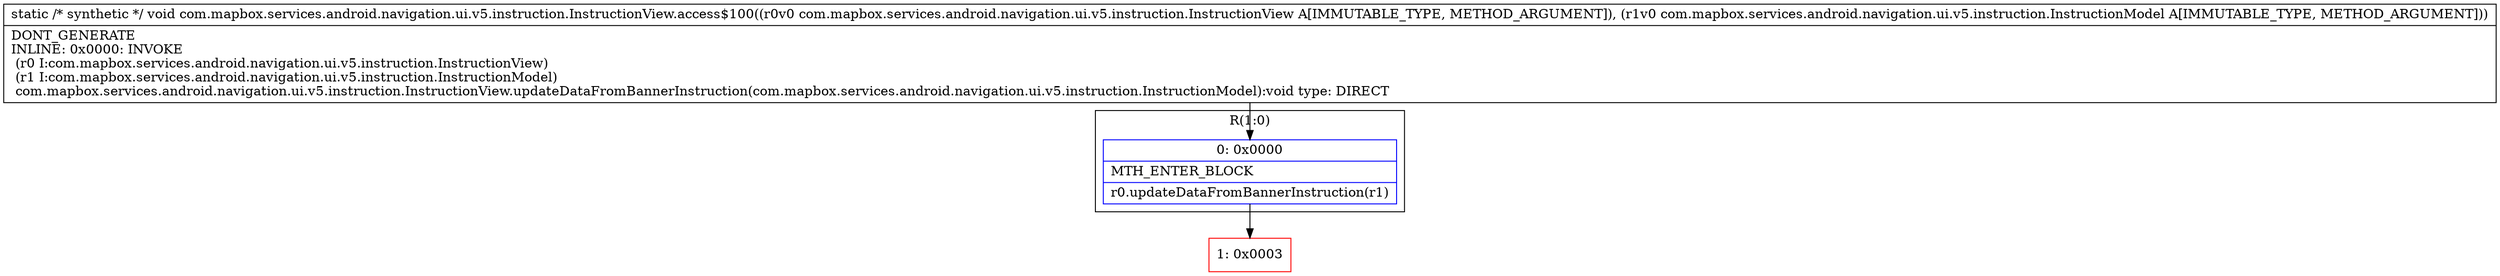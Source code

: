 digraph "CFG forcom.mapbox.services.android.navigation.ui.v5.instruction.InstructionView.access$100(Lcom\/mapbox\/services\/android\/navigation\/ui\/v5\/instruction\/InstructionView;Lcom\/mapbox\/services\/android\/navigation\/ui\/v5\/instruction\/InstructionModel;)V" {
subgraph cluster_Region_2071894947 {
label = "R(1:0)";
node [shape=record,color=blue];
Node_0 [shape=record,label="{0\:\ 0x0000|MTH_ENTER_BLOCK\l|r0.updateDataFromBannerInstruction(r1)\l}"];
}
Node_1 [shape=record,color=red,label="{1\:\ 0x0003}"];
MethodNode[shape=record,label="{static \/* synthetic *\/ void com.mapbox.services.android.navigation.ui.v5.instruction.InstructionView.access$100((r0v0 com.mapbox.services.android.navigation.ui.v5.instruction.InstructionView A[IMMUTABLE_TYPE, METHOD_ARGUMENT]), (r1v0 com.mapbox.services.android.navigation.ui.v5.instruction.InstructionModel A[IMMUTABLE_TYPE, METHOD_ARGUMENT]))  | DONT_GENERATE\lINLINE: 0x0000: INVOKE  \l  (r0 I:com.mapbox.services.android.navigation.ui.v5.instruction.InstructionView)\l  (r1 I:com.mapbox.services.android.navigation.ui.v5.instruction.InstructionModel)\l com.mapbox.services.android.navigation.ui.v5.instruction.InstructionView.updateDataFromBannerInstruction(com.mapbox.services.android.navigation.ui.v5.instruction.InstructionModel):void type: DIRECT\l}"];
MethodNode -> Node_0;
Node_0 -> Node_1;
}

